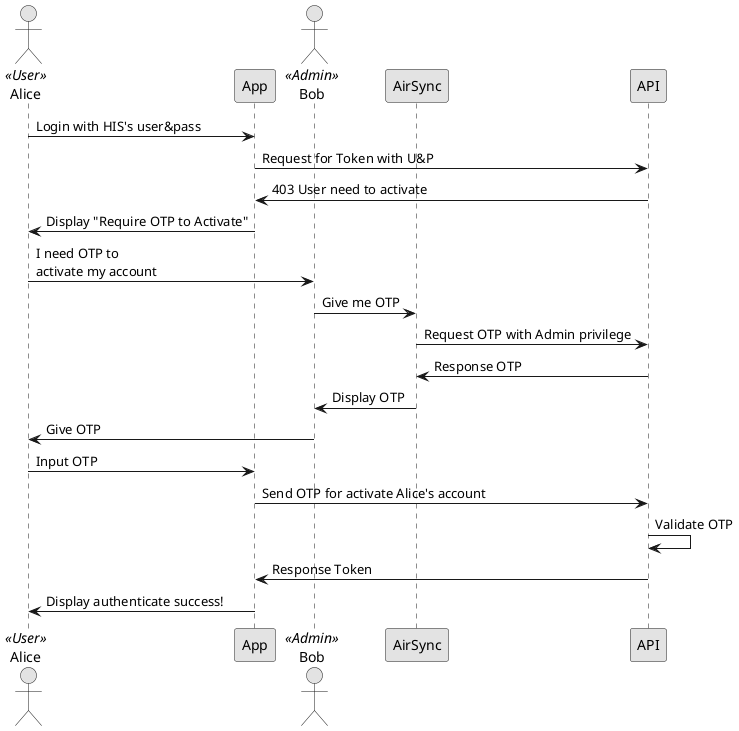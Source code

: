@startuml
skinparam monochrome true

actor Alice <<User>>
participant App
actor Bob <<Admin>>
participant AirSync
participant API

Alice -> App : Login with HIS's user&pass
App -> API : Request for Token with U&P
API -> App : 403 User need to activate
App -> Alice : Display "Require OTP to Activate"
Alice -> Bob : I need OTP to\nactivate my account
Bob -> AirSync : Give me OTP
AirSync -> API : Request OTP with Admin privilege
API -> AirSync : Response OTP
AirSync -> Bob : Display OTP
Bob -> Alice : Give OTP
Alice -> App : Input OTP
App -> API : Send OTP for activate Alice's account
API -> API : Validate OTP
API -> App : Response Token
App -> Alice : Display authenticate success!

@enduml
